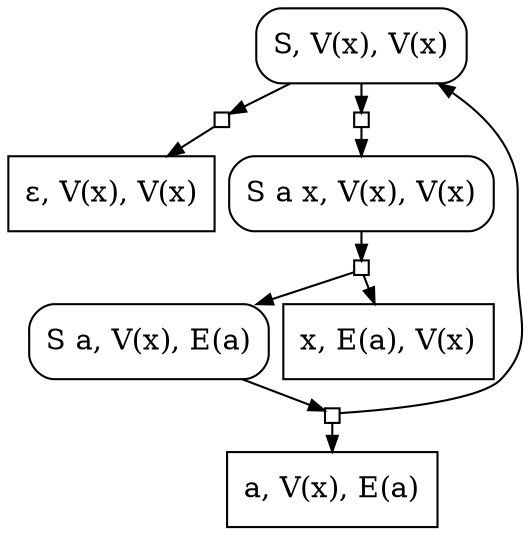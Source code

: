 digraph {
nodesep=0.1;
ranksep=0.2;
edge [arrowsize=0.75];

"S, V(x), V(x)" [label="S, V(x), V(x)", shape=box, style=rounded, width=0.75, height=0.5, ordering=""]
"org.parser.sppf.PackedNode@279ad2e3" [label="", shape=box, style="", width=0.1, height=0.1, ordering="out"]
"ε, V(x)" [label="ε, V(x), V(x)", shape=box, style="", width=0.75, height=0.5, ordering=""]
"org.parser.sppf.PackedNode@279ad2e3" -> "ε, V(x)"
"org.parser.sppf.PackedNode@58134517" [label="", shape=box, style="", width=0.1, height=0.1, ordering="out"]
"S a x, V(x), V(x)" [label="S a x, V(x), V(x)", shape=box, style=rounded, width=0.75, height=0.5, ordering=""]
"org.parser.sppf.PackedNode@4450d156" [label="", shape=box, style="", width=0.1, height=0.1, ordering="out"]
"S a, V(x), E(a)" [label="S a, V(x), E(a)", shape=box, style=rounded, width=0.75, height=0.5, ordering=""]
"org.parser.sppf.PackedNode@4461c7e3" [label="", shape=box, style="", width=0.1, height=0.1, ordering="out"]
"org.parser.sppf.PackedNode@4461c7e3" -> "S, V(x), V(x)"
"E(a), V(x), E(a)" [label="a, V(x), E(a)", shape=box, style="", width=0.75, height=0.5, ordering=""]
"org.parser.sppf.PackedNode@4461c7e3" -> "E(a), V(x), E(a)"
"S a, V(x), E(a)" -> "org.parser.sppf.PackedNode@4461c7e3"
"org.parser.sppf.PackedNode@4450d156" -> "S a, V(x), E(a)"
"V(x), E(a), V(x)" [label="x, E(a), V(x)", shape=box, style="", width=0.75, height=0.5, ordering=""]
"org.parser.sppf.PackedNode@4450d156" -> "V(x), E(a), V(x)"
"S a x, V(x), V(x)" -> "org.parser.sppf.PackedNode@4450d156"
"org.parser.sppf.PackedNode@58134517" -> "S a x, V(x), V(x)"
"S, V(x), V(x)" -> "org.parser.sppf.PackedNode@279ad2e3"
"S, V(x), V(x)" -> "org.parser.sppf.PackedNode@58134517"
}
